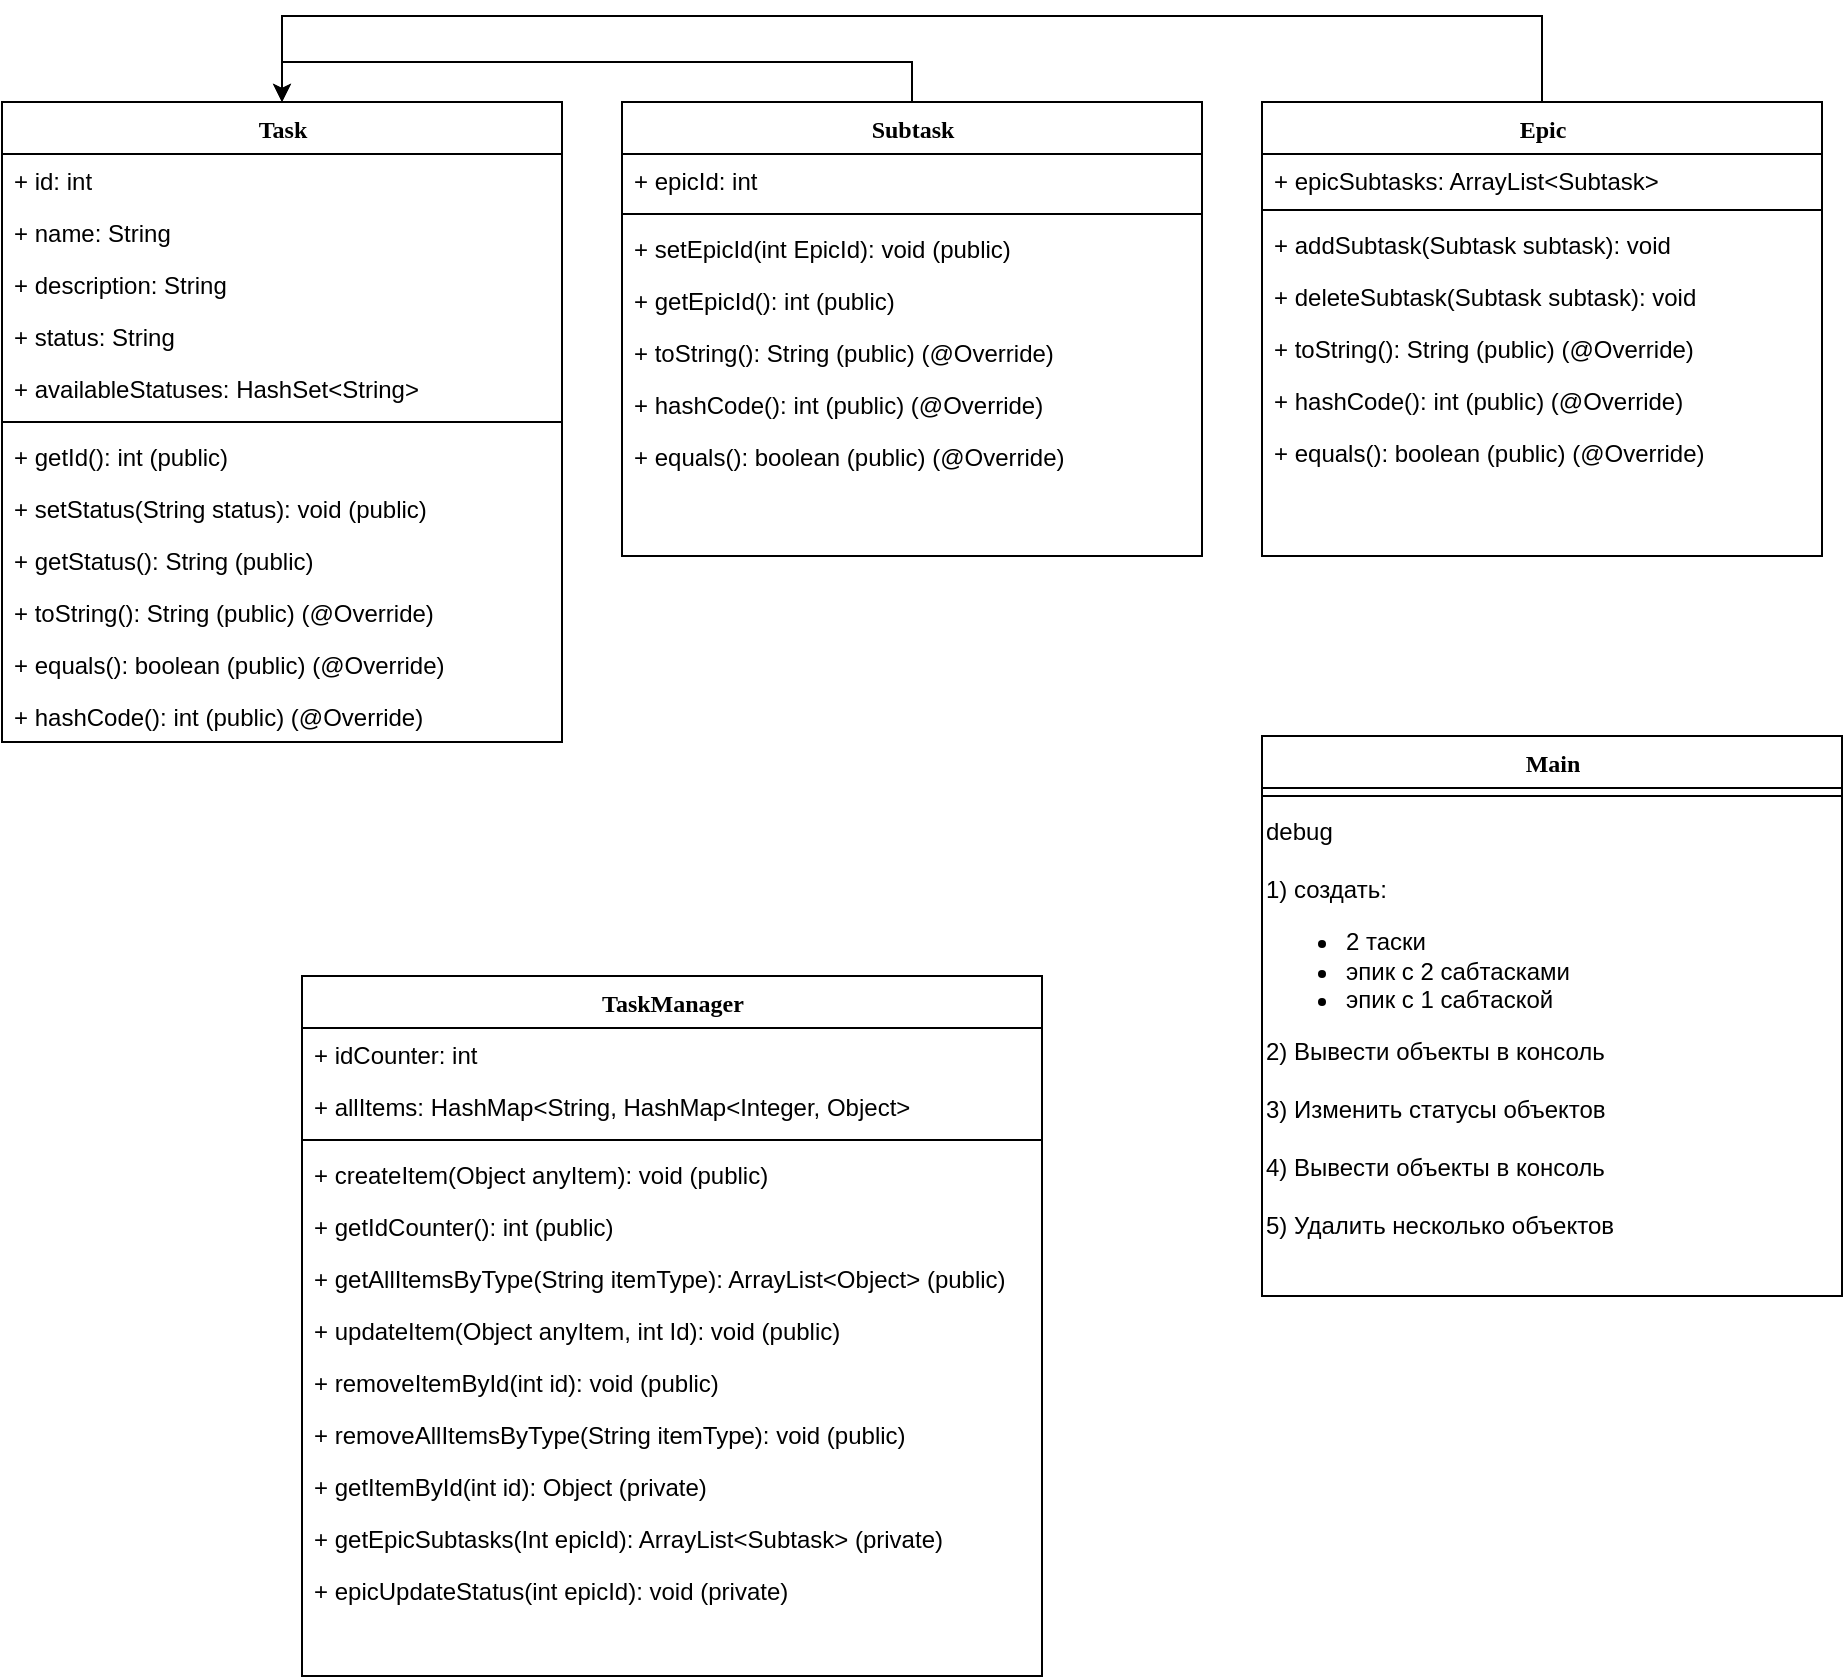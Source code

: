 <mxfile version="20.6.2" type="device"><diagram name="Page-1" id="9f46799a-70d6-7492-0946-bef42562c5a5"><mxGraphModel dx="946" dy="605" grid="1" gridSize="10" guides="1" tooltips="1" connect="1" arrows="1" fold="1" page="1" pageScale="1" pageWidth="1100" pageHeight="850" background="none" math="0" shadow="0"><root><mxCell id="0"/><mxCell id="1" parent="0"/><mxCell id="78961159f06e98e8-17" value="Task" style="swimlane;html=1;fontStyle=1;align=center;verticalAlign=top;childLayout=stackLayout;horizontal=1;startSize=26;horizontalStack=0;resizeParent=1;resizeLast=0;collapsible=1;marginBottom=0;swimlaneFillColor=#ffffff;rounded=0;shadow=0;comic=0;labelBackgroundColor=none;strokeWidth=1;fontFamily=Verdana;fontSize=12;" parent="1" vertex="1"><mxGeometry x="10" y="83" width="280" height="320" as="geometry"/></mxCell><mxCell id="78961159f06e98e8-25" value="+ id: int" style="text;html=1;align=left;verticalAlign=top;spacingLeft=4;spacingRight=4;whiteSpace=wrap;overflow=hidden;rotatable=0;points=[[0,0.5],[1,0.5]];portConstraint=eastwest;" parent="78961159f06e98e8-17" vertex="1"><mxGeometry y="26" width="280" height="26" as="geometry"/></mxCell><mxCell id="78961159f06e98e8-21" value="+ name: String" style="text;html=1;align=left;verticalAlign=top;spacingLeft=4;spacingRight=4;whiteSpace=wrap;overflow=hidden;rotatable=0;points=[[0,0.5],[1,0.5]];portConstraint=eastwest;" parent="78961159f06e98e8-17" vertex="1"><mxGeometry y="52" width="280" height="26" as="geometry"/></mxCell><mxCell id="78961159f06e98e8-23" value="+ description: String" style="text;html=1;align=left;verticalAlign=top;spacingLeft=4;spacingRight=4;whiteSpace=wrap;overflow=hidden;rotatable=0;points=[[0,0.5],[1,0.5]];portConstraint=eastwest;" parent="78961159f06e98e8-17" vertex="1"><mxGeometry y="78" width="280" height="26" as="geometry"/></mxCell><mxCell id="78961159f06e98e8-26" value="+ status: String" style="text;html=1;align=left;verticalAlign=top;spacingLeft=4;spacingRight=4;whiteSpace=wrap;overflow=hidden;rotatable=0;points=[[0,0.5],[1,0.5]];portConstraint=eastwest;" parent="78961159f06e98e8-17" vertex="1"><mxGeometry y="104" width="280" height="26" as="geometry"/></mxCell><mxCell id="RWd0gVpgvzdd3l1xDTw7-75" value="+ availableStatuses: HashSet&amp;lt;String&amp;gt;" style="text;html=1;align=left;verticalAlign=top;spacingLeft=4;spacingRight=4;whiteSpace=wrap;overflow=hidden;rotatable=0;points=[[0,0.5],[1,0.5]];portConstraint=eastwest;" parent="78961159f06e98e8-17" vertex="1"><mxGeometry y="130" width="280" height="26" as="geometry"/></mxCell><mxCell id="78961159f06e98e8-19" value="" style="line;html=1;strokeWidth=1;fillColor=none;align=left;verticalAlign=middle;spacingTop=-1;spacingLeft=3;spacingRight=3;rotatable=0;labelPosition=right;points=[];portConstraint=eastwest;" parent="78961159f06e98e8-17" vertex="1"><mxGeometry y="156" width="280" height="8" as="geometry"/></mxCell><mxCell id="RWd0gVpgvzdd3l1xDTw7-76" value="+ getId(): int (public)" style="text;html=1;align=left;verticalAlign=top;spacingLeft=4;spacingRight=4;whiteSpace=wrap;overflow=hidden;rotatable=0;points=[[0,0.5],[1,0.5]];portConstraint=eastwest;" parent="78961159f06e98e8-17" vertex="1"><mxGeometry y="164" width="280" height="26" as="geometry"/></mxCell><mxCell id="RWd0gVpgvzdd3l1xDTw7-85" value="+ setStatus(String status): void (public)" style="text;html=1;align=left;verticalAlign=top;spacingLeft=4;spacingRight=4;whiteSpace=wrap;overflow=hidden;rotatable=0;points=[[0,0.5],[1,0.5]];portConstraint=eastwest;" parent="78961159f06e98e8-17" vertex="1"><mxGeometry y="190" width="280" height="26" as="geometry"/></mxCell><mxCell id="4ywd6jAEb18ItUPglc28-2" value="+ getStatus(): String (public)" style="text;html=1;align=left;verticalAlign=top;spacingLeft=4;spacingRight=4;whiteSpace=wrap;overflow=hidden;rotatable=0;points=[[0,0.5],[1,0.5]];portConstraint=eastwest;" vertex="1" parent="78961159f06e98e8-17"><mxGeometry y="216" width="280" height="26" as="geometry"/></mxCell><mxCell id="4ywd6jAEb18ItUPglc28-3" value="+ toString(): String (public) (@Override)" style="text;html=1;align=left;verticalAlign=top;spacingLeft=4;spacingRight=4;whiteSpace=wrap;overflow=hidden;rotatable=0;points=[[0,0.5],[1,0.5]];portConstraint=eastwest;" vertex="1" parent="78961159f06e98e8-17"><mxGeometry y="242" width="280" height="26" as="geometry"/></mxCell><mxCell id="4ywd6jAEb18ItUPglc28-5" value="+ equals(): boolean (public) (@Override)" style="text;html=1;align=left;verticalAlign=top;spacingLeft=4;spacingRight=4;whiteSpace=wrap;overflow=hidden;rotatable=0;points=[[0,0.5],[1,0.5]];portConstraint=eastwest;" vertex="1" parent="78961159f06e98e8-17"><mxGeometry y="268" width="280" height="26" as="geometry"/></mxCell><mxCell id="4ywd6jAEb18ItUPglc28-4" value="+ hashCode(): int (public) (@Override)" style="text;html=1;align=left;verticalAlign=top;spacingLeft=4;spacingRight=4;whiteSpace=wrap;overflow=hidden;rotatable=0;points=[[0,0.5],[1,0.5]];portConstraint=eastwest;" vertex="1" parent="78961159f06e98e8-17"><mxGeometry y="294" width="280" height="26" as="geometry"/></mxCell><mxCell id="4ywd6jAEb18ItUPglc28-6" style="edgeStyle=orthogonalEdgeStyle;rounded=0;orthogonalLoop=1;jettySize=auto;html=1;exitX=0.5;exitY=0;exitDx=0;exitDy=0;entryX=0.5;entryY=0;entryDx=0;entryDy=0;" edge="1" parent="1" source="RWd0gVpgvzdd3l1xDTw7-1" target="78961159f06e98e8-17"><mxGeometry relative="1" as="geometry"/></mxCell><mxCell id="RWd0gVpgvzdd3l1xDTw7-1" value="Subtask" style="swimlane;html=1;fontStyle=1;align=center;verticalAlign=top;childLayout=stackLayout;horizontal=1;startSize=26;horizontalStack=0;resizeParent=1;resizeLast=0;collapsible=1;marginBottom=0;swimlaneFillColor=#ffffff;rounded=0;shadow=0;comic=0;labelBackgroundColor=none;strokeWidth=1;fillColor=none;fontFamily=Verdana;fontSize=12" parent="1" vertex="1"><mxGeometry x="320" y="83" width="290" height="227" as="geometry"/></mxCell><mxCell id="RWd0gVpgvzdd3l1xDTw7-2" value="+ epicId: int" style="text;html=1;align=left;verticalAlign=top;spacingLeft=4;spacingRight=4;whiteSpace=wrap;overflow=hidden;rotatable=0;points=[[0,0.5],[1,0.5]];portConstraint=eastwest;" parent="RWd0gVpgvzdd3l1xDTw7-1" vertex="1"><mxGeometry y="26" width="290" height="26" as="geometry"/></mxCell><mxCell id="RWd0gVpgvzdd3l1xDTw7-6" value="" style="line;html=1;strokeWidth=1;fillColor=none;align=left;verticalAlign=middle;spacingTop=-1;spacingLeft=3;spacingRight=3;rotatable=0;labelPosition=right;points=[];portConstraint=eastwest;" parent="RWd0gVpgvzdd3l1xDTw7-1" vertex="1"><mxGeometry y="52" width="290" height="8" as="geometry"/></mxCell><mxCell id="4ywd6jAEb18ItUPglc28-8" value="+ setEpicId(int EpicId): void (public)" style="text;html=1;align=left;verticalAlign=top;spacingLeft=4;spacingRight=4;whiteSpace=wrap;overflow=hidden;rotatable=0;points=[[0,0.5],[1,0.5]];portConstraint=eastwest;" vertex="1" parent="RWd0gVpgvzdd3l1xDTw7-1"><mxGeometry y="60" width="290" height="26" as="geometry"/></mxCell><mxCell id="4ywd6jAEb18ItUPglc28-9" value="+ getEpicId(): int (public)" style="text;html=1;align=left;verticalAlign=top;spacingLeft=4;spacingRight=4;whiteSpace=wrap;overflow=hidden;rotatable=0;points=[[0,0.5],[1,0.5]];portConstraint=eastwest;" vertex="1" parent="RWd0gVpgvzdd3l1xDTw7-1"><mxGeometry y="86" width="290" height="26" as="geometry"/></mxCell><mxCell id="4ywd6jAEb18ItUPglc28-10" value="+ toString(): String (public) (@Override)" style="text;html=1;align=left;verticalAlign=top;spacingLeft=4;spacingRight=4;whiteSpace=wrap;overflow=hidden;rotatable=0;points=[[0,0.5],[1,0.5]];portConstraint=eastwest;" vertex="1" parent="RWd0gVpgvzdd3l1xDTw7-1"><mxGeometry y="112" width="290" height="26" as="geometry"/></mxCell><mxCell id="4ywd6jAEb18ItUPglc28-12" value="+ hashCode(): int (public) (@Override)" style="text;html=1;align=left;verticalAlign=top;spacingLeft=4;spacingRight=4;whiteSpace=wrap;overflow=hidden;rotatable=0;points=[[0,0.5],[1,0.5]];portConstraint=eastwest;" vertex="1" parent="RWd0gVpgvzdd3l1xDTw7-1"><mxGeometry y="138" width="290" height="26" as="geometry"/></mxCell><mxCell id="4ywd6jAEb18ItUPglc28-11" value="+ equals(): boolean (public) (@Override)" style="text;html=1;align=left;verticalAlign=top;spacingLeft=4;spacingRight=4;whiteSpace=wrap;overflow=hidden;rotatable=0;points=[[0,0.5],[1,0.5]];portConstraint=eastwest;" vertex="1" parent="RWd0gVpgvzdd3l1xDTw7-1"><mxGeometry y="164" width="290" height="26" as="geometry"/></mxCell><mxCell id="4ywd6jAEb18ItUPglc28-7" style="edgeStyle=orthogonalEdgeStyle;rounded=0;orthogonalLoop=1;jettySize=auto;html=1;exitX=0.5;exitY=0;exitDx=0;exitDy=0;" edge="1" parent="1" source="RWd0gVpgvzdd3l1xDTw7-11"><mxGeometry relative="1" as="geometry"><mxPoint x="150" y="83" as="targetPoint"/><Array as="points"><mxPoint x="780" y="40"/><mxPoint x="150" y="40"/></Array></mxGeometry></mxCell><mxCell id="RWd0gVpgvzdd3l1xDTw7-11" value="Epic" style="swimlane;html=1;fontStyle=1;align=center;verticalAlign=top;childLayout=stackLayout;horizontal=1;startSize=26;horizontalStack=0;resizeParent=1;resizeLast=0;collapsible=1;marginBottom=0;swimlaneFillColor=#ffffff;rounded=0;shadow=0;comic=0;labelBackgroundColor=none;strokeWidth=1;fillColor=none;fontFamily=Verdana;fontSize=12" parent="1" vertex="1"><mxGeometry x="640" y="83" width="280" height="227" as="geometry"/></mxCell><mxCell id="RWd0gVpgvzdd3l1xDTw7-12" value="+ epicSubtasks: ArrayList&amp;lt;Subtask&amp;gt;" style="text;html=1;strokeColor=none;fillColor=none;align=left;verticalAlign=top;spacingLeft=4;spacingRight=4;whiteSpace=wrap;overflow=hidden;rotatable=0;points=[[0,0.5],[1,0.5]];portConstraint=eastwest;" parent="RWd0gVpgvzdd3l1xDTw7-11" vertex="1"><mxGeometry y="26" width="280" height="24" as="geometry"/></mxCell><mxCell id="RWd0gVpgvzdd3l1xDTw7-16" value="" style="line;html=1;strokeWidth=1;fillColor=none;align=left;verticalAlign=middle;spacingTop=-1;spacingLeft=3;spacingRight=3;rotatable=0;labelPosition=right;points=[];portConstraint=eastwest;" parent="RWd0gVpgvzdd3l1xDTw7-11" vertex="1"><mxGeometry y="50" width="280" height="8" as="geometry"/></mxCell><mxCell id="RWd0gVpgvzdd3l1xDTw7-27" value="+ addSubtask(Subtask subtask): void" style="text;html=1;strokeColor=none;fillColor=none;align=left;verticalAlign=top;spacingLeft=4;spacingRight=4;whiteSpace=wrap;overflow=hidden;rotatable=0;points=[[0,0.5],[1,0.5]];portConstraint=eastwest;" parent="RWd0gVpgvzdd3l1xDTw7-11" vertex="1"><mxGeometry y="58" width="280" height="26" as="geometry"/></mxCell><mxCell id="4ywd6jAEb18ItUPglc28-13" value="+ deleteSubtask(Subtask subtask): void" style="text;html=1;strokeColor=none;fillColor=none;align=left;verticalAlign=top;spacingLeft=4;spacingRight=4;whiteSpace=wrap;overflow=hidden;rotatable=0;points=[[0,0.5],[1,0.5]];portConstraint=eastwest;" vertex="1" parent="RWd0gVpgvzdd3l1xDTw7-11"><mxGeometry y="84" width="280" height="26" as="geometry"/></mxCell><mxCell id="4ywd6jAEb18ItUPglc28-14" value="+ toString(): String (public) (@Override)" style="text;html=1;align=left;verticalAlign=top;spacingLeft=4;spacingRight=4;whiteSpace=wrap;overflow=hidden;rotatable=0;points=[[0,0.5],[1,0.5]];portConstraint=eastwest;" vertex="1" parent="RWd0gVpgvzdd3l1xDTw7-11"><mxGeometry y="110" width="280" height="26" as="geometry"/></mxCell><mxCell id="4ywd6jAEb18ItUPglc28-15" value="+ hashCode(): int (public) (@Override)" style="text;html=1;align=left;verticalAlign=top;spacingLeft=4;spacingRight=4;whiteSpace=wrap;overflow=hidden;rotatable=0;points=[[0,0.5],[1,0.5]];portConstraint=eastwest;" vertex="1" parent="RWd0gVpgvzdd3l1xDTw7-11"><mxGeometry y="136" width="280" height="26" as="geometry"/></mxCell><mxCell id="4ywd6jAEb18ItUPglc28-16" value="+ equals(): boolean (public) (@Override)" style="text;html=1;align=left;verticalAlign=top;spacingLeft=4;spacingRight=4;whiteSpace=wrap;overflow=hidden;rotatable=0;points=[[0,0.5],[1,0.5]];portConstraint=eastwest;" vertex="1" parent="RWd0gVpgvzdd3l1xDTw7-11"><mxGeometry y="162" width="280" height="26" as="geometry"/></mxCell><mxCell id="RWd0gVpgvzdd3l1xDTw7-20" value="TaskManager" style="swimlane;html=1;fontStyle=1;align=center;verticalAlign=top;childLayout=stackLayout;horizontal=1;startSize=26;horizontalStack=0;resizeParent=1;resizeLast=0;collapsible=1;marginBottom=0;swimlaneFillColor=#ffffff;rounded=0;shadow=0;comic=0;labelBackgroundColor=none;strokeWidth=1;fillColor=none;fontFamily=Verdana;fontSize=12" parent="1" vertex="1"><mxGeometry x="160" y="520" width="370" height="350" as="geometry"/></mxCell><mxCell id="RWd0gVpgvzdd3l1xDTw7-31" value="+ idCounter: int" style="text;html=1;align=left;verticalAlign=top;spacingLeft=4;spacingRight=4;whiteSpace=wrap;overflow=hidden;rotatable=0;points=[[0,0.5],[1,0.5]];portConstraint=eastwest;" parent="RWd0gVpgvzdd3l1xDTw7-20" vertex="1"><mxGeometry y="26" width="370" height="26" as="geometry"/></mxCell><mxCell id="RWd0gVpgvzdd3l1xDTw7-21" value="+ allItems: HashMap&amp;lt;String, HashMap&amp;lt;Integer, Object&amp;gt;" style="text;html=1;align=left;verticalAlign=top;spacingLeft=4;spacingRight=4;whiteSpace=wrap;overflow=hidden;rotatable=0;points=[[0,0.5],[1,0.5]];portConstraint=eastwest;" parent="RWd0gVpgvzdd3l1xDTw7-20" vertex="1"><mxGeometry y="52" width="370" height="26" as="geometry"/></mxCell><mxCell id="RWd0gVpgvzdd3l1xDTw7-25" value="" style="line;html=1;strokeWidth=1;fillColor=none;align=left;verticalAlign=middle;spacingTop=-1;spacingLeft=3;spacingRight=3;rotatable=0;labelPosition=right;points=[];portConstraint=eastwest;" parent="RWd0gVpgvzdd3l1xDTw7-20" vertex="1"><mxGeometry y="78" width="370" height="8" as="geometry"/></mxCell><mxCell id="RWd0gVpgvzdd3l1xDTw7-69" value="+ createItem(Object anyItem): void (public)" style="text;html=1;align=left;verticalAlign=top;spacingLeft=4;spacingRight=4;whiteSpace=wrap;overflow=hidden;rotatable=0;points=[[0,0.5],[1,0.5]];portConstraint=eastwest;" parent="RWd0gVpgvzdd3l1xDTw7-20" vertex="1"><mxGeometry y="86" width="370" height="26" as="geometry"/></mxCell><mxCell id="RWd0gVpgvzdd3l1xDTw7-87" value="+ getIdCounter(): int (public)" style="text;html=1;align=left;verticalAlign=top;spacingLeft=4;spacingRight=4;whiteSpace=wrap;overflow=hidden;rotatable=0;points=[[0,0.5],[1,0.5]];portConstraint=eastwest;" parent="RWd0gVpgvzdd3l1xDTw7-20" vertex="1"><mxGeometry y="112" width="370" height="26" as="geometry"/></mxCell><mxCell id="RWd0gVpgvzdd3l1xDTw7-26" value="+ getAllItemsByType(String itemType): ArrayList&amp;lt;Object&amp;gt; (public)" style="text;html=1;strokeColor=none;fillColor=none;align=left;verticalAlign=top;spacingLeft=4;spacingRight=4;whiteSpace=wrap;overflow=hidden;rotatable=0;points=[[0,0.5],[1,0.5]];portConstraint=eastwest;" parent="RWd0gVpgvzdd3l1xDTw7-20" vertex="1"><mxGeometry y="138" width="370" height="26" as="geometry"/></mxCell><mxCell id="RWd0gVpgvzdd3l1xDTw7-37" value="+ updateItem(Object anyItem, int Id): void (public)" style="text;html=1;align=left;verticalAlign=top;spacingLeft=4;spacingRight=4;whiteSpace=wrap;overflow=hidden;rotatable=0;points=[[0,0.5],[1,0.5]];portConstraint=eastwest;" parent="RWd0gVpgvzdd3l1xDTw7-20" vertex="1"><mxGeometry y="164" width="370" height="26" as="geometry"/></mxCell><mxCell id="RWd0gVpgvzdd3l1xDTw7-34" value="+ removeItemById(int id): void (public)" style="text;html=1;strokeColor=none;fillColor=none;align=left;verticalAlign=top;spacingLeft=4;spacingRight=4;whiteSpace=wrap;overflow=hidden;rotatable=0;points=[[0,0.5],[1,0.5]];portConstraint=eastwest;" parent="RWd0gVpgvzdd3l1xDTw7-20" vertex="1"><mxGeometry y="190" width="370" height="26" as="geometry"/></mxCell><mxCell id="RWd0gVpgvzdd3l1xDTw7-38" value="+ removeAllItemsByType(String itemType): void (public)" style="text;html=1;strokeColor=none;fillColor=none;align=left;verticalAlign=top;spacingLeft=4;spacingRight=4;whiteSpace=wrap;overflow=hidden;rotatable=0;points=[[0,0.5],[1,0.5]];portConstraint=eastwest;" parent="RWd0gVpgvzdd3l1xDTw7-20" vertex="1"><mxGeometry y="216" width="370" height="26" as="geometry"/></mxCell><mxCell id="RWd0gVpgvzdd3l1xDTw7-35" value="+ getItemById(int id): Object (private)" style="text;html=1;strokeColor=none;fillColor=none;align=left;verticalAlign=top;spacingLeft=4;spacingRight=4;whiteSpace=wrap;overflow=hidden;rotatable=0;points=[[0,0.5],[1,0.5]];portConstraint=eastwest;" parent="RWd0gVpgvzdd3l1xDTw7-20" vertex="1"><mxGeometry y="242" width="370" height="26" as="geometry"/></mxCell><mxCell id="RWd0gVpgvzdd3l1xDTw7-39" value="+ getEpicSubtasks(Int epicId): ArrayList&amp;lt;Subtask&amp;gt; (private)" style="text;html=1;strokeColor=none;fillColor=none;align=left;verticalAlign=top;spacingLeft=4;spacingRight=4;whiteSpace=wrap;overflow=hidden;rotatable=0;points=[[0,0.5],[1,0.5]];portConstraint=eastwest;" parent="RWd0gVpgvzdd3l1xDTw7-20" vertex="1"><mxGeometry y="268" width="370" height="26" as="geometry"/></mxCell><mxCell id="RWd0gVpgvzdd3l1xDTw7-41" value="+ epicUpdateStatus(int epicId): void (private)" style="text;html=1;align=left;verticalAlign=top;spacingLeft=4;spacingRight=4;whiteSpace=wrap;overflow=hidden;rotatable=0;points=[[0,0.5],[1,0.5]];portConstraint=eastwest;" parent="RWd0gVpgvzdd3l1xDTw7-20" vertex="1"><mxGeometry y="294" width="370" height="26" as="geometry"/></mxCell><mxCell id="RWd0gVpgvzdd3l1xDTw7-65" value="Main" style="swimlane;html=1;fontStyle=1;align=center;verticalAlign=top;childLayout=stackLayout;horizontal=1;startSize=26;horizontalStack=0;resizeParent=1;resizeLast=0;collapsible=1;marginBottom=0;swimlaneFillColor=#ffffff;rounded=0;shadow=0;comic=0;labelBackgroundColor=none;strokeWidth=1;fillColor=none;fontFamily=Verdana;fontSize=12" parent="1" vertex="1"><mxGeometry x="640" y="400" width="290" height="280" as="geometry"/></mxCell><mxCell id="RWd0gVpgvzdd3l1xDTw7-67" value="" style="line;html=1;strokeWidth=1;fillColor=none;align=left;verticalAlign=middle;spacingTop=-1;spacingLeft=3;spacingRight=3;rotatable=0;labelPosition=right;points=[];portConstraint=eastwest;" parent="RWd0gVpgvzdd3l1xDTw7-65" vertex="1"><mxGeometry y="26" width="290" height="8" as="geometry"/></mxCell><mxCell id="RWd0gVpgvzdd3l1xDTw7-68" value="&lt;span style=&quot;background-color: initial;&quot;&gt;debug&lt;br&gt;&lt;br&gt;1) создать:&lt;/span&gt;&lt;br&gt;&lt;ul&gt;&lt;li&gt;&lt;span style=&quot;background-color: initial;&quot;&gt;2 таски&lt;/span&gt;&lt;br&gt;&lt;/li&gt;&lt;li&gt;&lt;span style=&quot;background-color: initial;&quot;&gt;эпик с 2 сабтасками&lt;/span&gt;&lt;br&gt;&lt;/li&gt;&lt;li&gt;&lt;span style=&quot;background-color: initial;&quot;&gt;эпик с 1 сабтаской&lt;/span&gt;&lt;/li&gt;&lt;/ul&gt;&lt;span style=&quot;background-color: initial;&quot;&gt;2) Вывести объекты в консоль&lt;br&gt;&lt;br&gt;3) Изменить статусы объектов&lt;br&gt;&lt;br&gt;4) Вывести объекты в консоль&lt;br&gt;&lt;br&gt;5) Удалить несколько объектов&lt;br&gt;&lt;/span&gt;" style="text;html=1;strokeColor=none;fillColor=none;align=left;verticalAlign=top;whiteSpace=wrap;rounded=0;" parent="RWd0gVpgvzdd3l1xDTw7-65" vertex="1"><mxGeometry y="34" width="290" height="206" as="geometry"/></mxCell></root></mxGraphModel></diagram></mxfile>